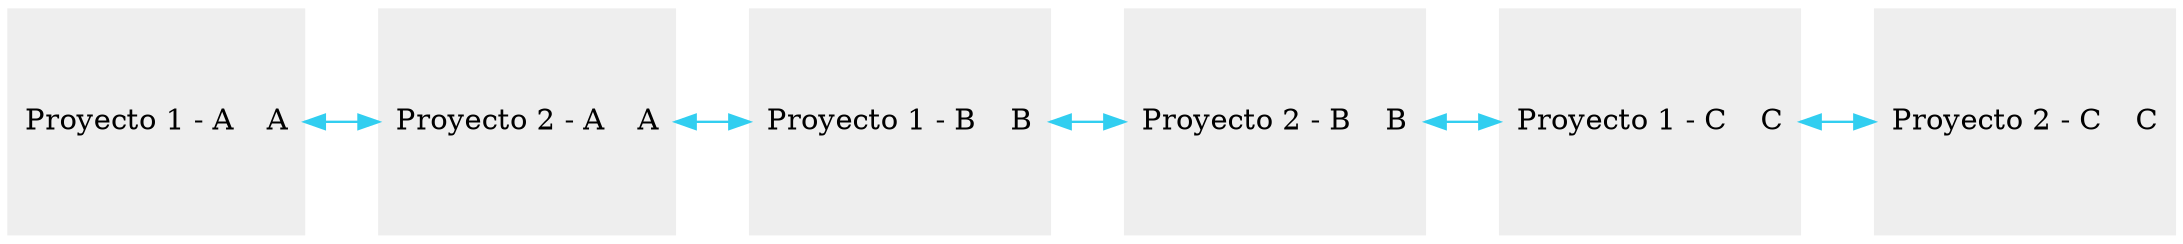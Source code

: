 digraph G {
node [shape=record];
rankdir=LR;
node [width=1.5];
node [height=1.5];
node [style=filled];
node [fillcolor="#EEEEEE"];
node [color="#EEEEEE"];
edge [color="#31CEF0"];
node0 [label="{<f0>Proyecto 1 - A|<f1>A}"];
node1 [label="{<f0>Proyecto 2 - A|<f1>A}"];
node2 [label="{<f0>Proyecto 1 - B|<f1>B}"];
node3 [label="{<f0>Proyecto 2 - B|<f1>B}"];
node4 [label="{<f0>Proyecto 1 - C|<f1>C}"];
node5 [label="{<f0>Proyecto 2 - C|<f1>C}"];
"node0":f1 -> "node1":f0;
"node1":f1 -> "node2":f0;
"node1":f0 -> "node0":f1;
"node2":f1 -> "node3":f0;
"node2":f0 -> "node1":f1;
"node3":f1 -> "node4":f0;
"node3":f0 -> "node2":f1;
"node4":f1 -> "node5":f0;
"node4":f0 -> "node3":f1;
"node5":f0 -> "node4":f1;
}